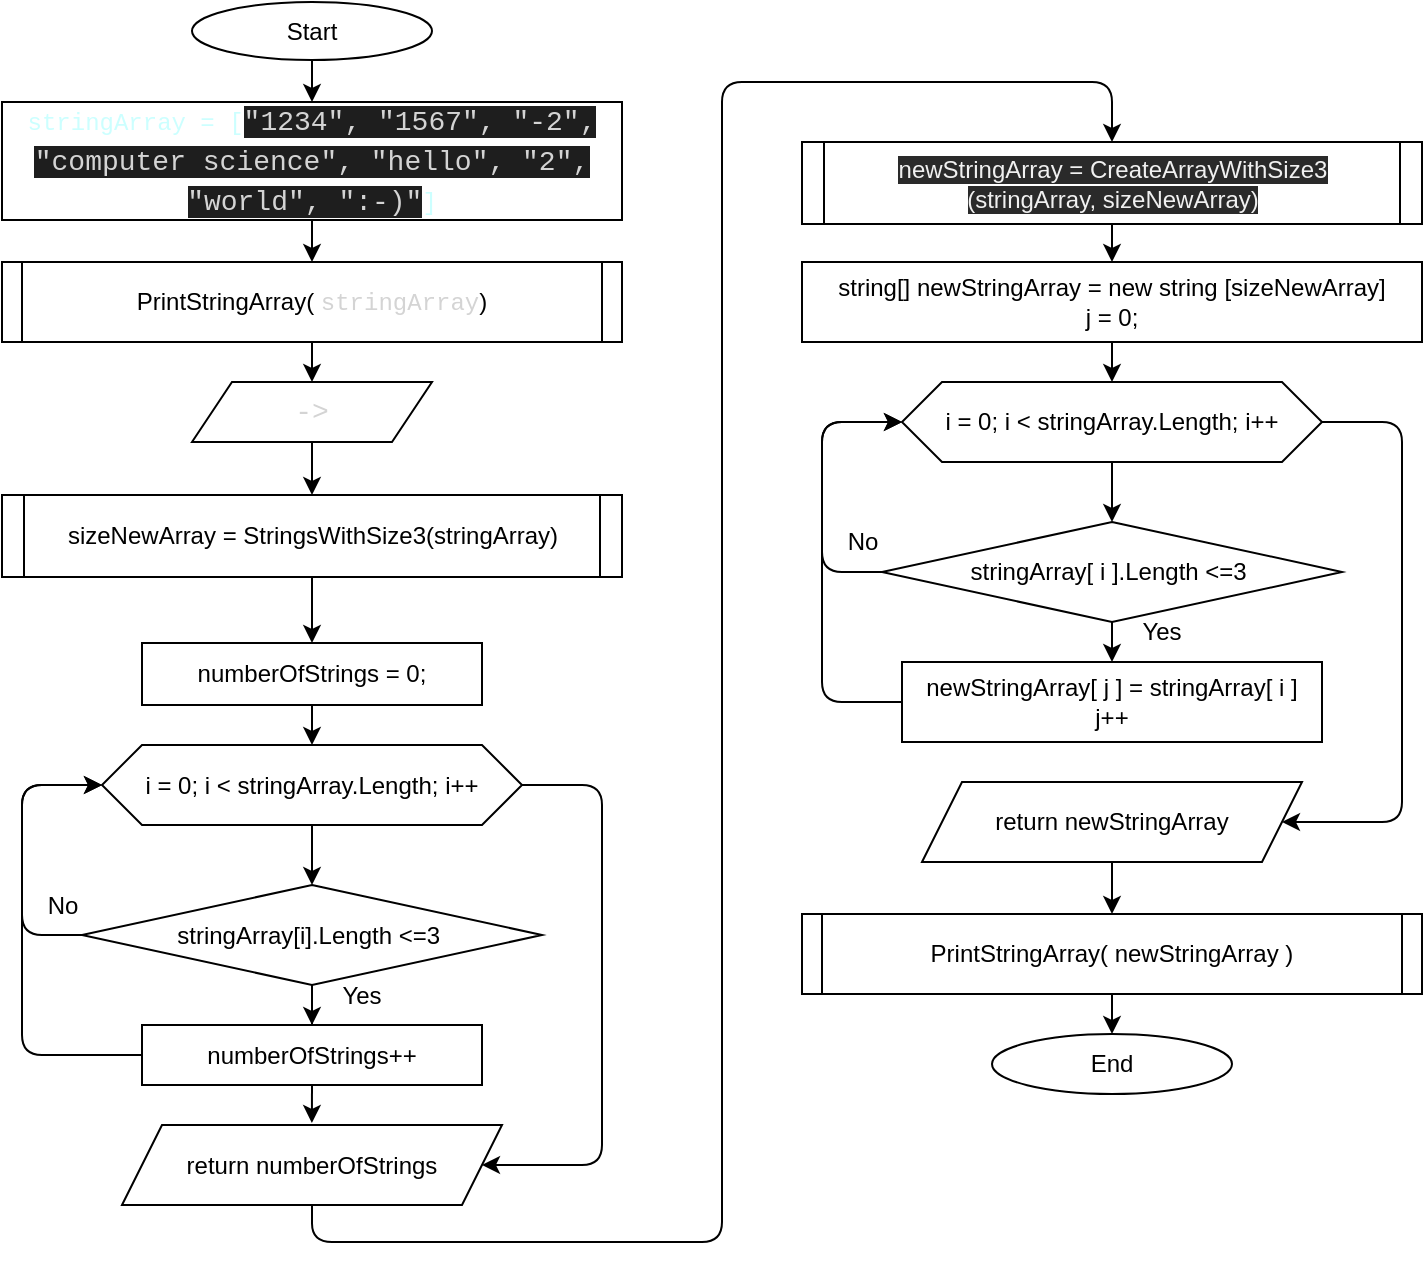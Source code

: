 <mxfile>
    <diagram id="A6qKz853pdkCeLEr18xp" name="Страница 1">
        <mxGraphModel dx="1132" dy="1763" grid="1" gridSize="10" guides="1" tooltips="1" connect="1" arrows="1" fold="1" page="1" pageScale="1" pageWidth="827" pageHeight="1169" math="0" shadow="0">
            <root>
                <mxCell id="0"/>
                <mxCell id="1" parent="0"/>
                <mxCell id="2" value="" style="edgeStyle=none;html=1;" parent="1" source="3" target="5" edge="1">
                    <mxGeometry relative="1" as="geometry"/>
                </mxCell>
                <mxCell id="3" value="Start" style="ellipse;whiteSpace=wrap;html=1;" parent="1" vertex="1">
                    <mxGeometry x="175" y="-1160" width="120" height="29" as="geometry"/>
                </mxCell>
                <mxCell id="4" value="" style="edgeStyle=none;html=1;fontSize=12;" parent="1" source="5" target="73" edge="1">
                    <mxGeometry relative="1" as="geometry"/>
                </mxCell>
                <mxCell id="5" value="&lt;div style=&quot;font-family: &amp;#34;consolas&amp;#34; , &amp;#34;courier new&amp;#34; , monospace ; line-height: 19px&quot;&gt;&lt;font style=&quot;font-size: 12px&quot; color=&quot;#ccffff&quot;&gt;stringArray = [&lt;/font&gt;&lt;span style=&quot;background-color: rgb(30 , 30 , 30) ; color: rgb(212 , 212 , 212) ; font-family: &amp;#34;consolas&amp;#34; , &amp;#34;courier new&amp;#34; , monospace ; font-size: 14px&quot;&gt;&quot;1234&quot;, &quot;1567&quot;, &quot;-2&quot;, &quot;computer science&quot;,&amp;nbsp;&lt;/span&gt;&lt;span style=&quot;background-color: rgb(30 , 30 , 30) ; color: rgb(212 , 212 , 212) ; font-family: &amp;#34;consolas&amp;#34; , &amp;#34;courier new&amp;#34; , monospace ; font-size: 14px&quot;&gt;&quot;hello&quot;, &quot;2&quot;, &quot;world&quot;, &quot;:-)&quot;&lt;/span&gt;&lt;span style=&quot;color: rgb(204 , 255 , 255)&quot;&gt;]&lt;/span&gt;&lt;/div&gt;" style="whiteSpace=wrap;html=1;" parent="1" vertex="1">
                    <mxGeometry x="80" y="-1110" width="310" height="59" as="geometry"/>
                </mxCell>
                <mxCell id="72" value="" style="edgeStyle=none;html=1;fontSize=12;" parent="1" source="73" edge="1">
                    <mxGeometry relative="1" as="geometry">
                        <mxPoint x="235" y="-970" as="targetPoint"/>
                    </mxGeometry>
                </mxCell>
                <mxCell id="73" value="PrintStringArray(&amp;nbsp;&lt;span style=&quot;color: rgb(212 , 212 , 212) ; font-family: &amp;#34;consolas&amp;#34; , &amp;#34;courier new&amp;#34; , monospace&quot;&gt;stringArray&lt;/span&gt;)" style="shape=process;whiteSpace=wrap;html=1;backgroundOutline=1;size=0.032;" parent="1" vertex="1">
                    <mxGeometry x="80" y="-1030" width="310" height="40" as="geometry"/>
                </mxCell>
                <mxCell id="103" value="" style="edgeStyle=none;html=1;fontSize=12;" parent="1" edge="1">
                    <mxGeometry relative="1" as="geometry">
                        <mxPoint x="235" y="-650.5" as="sourcePoint"/>
                        <mxPoint x="235" y="-620.5" as="targetPoint"/>
                    </mxGeometry>
                </mxCell>
                <mxCell id="110" value="" style="edgeStyle=none;html=1;fontSize=12;" edge="1" parent="1" source="111" target="112">
                    <mxGeometry relative="1" as="geometry"/>
                </mxCell>
                <mxCell id="111" value="PrintStringArray( newStringArray )" style="shape=process;whiteSpace=wrap;html=1;backgroundOutline=1;size=0.032;" vertex="1" parent="1">
                    <mxGeometry x="480" y="-704" width="310" height="40" as="geometry"/>
                </mxCell>
                <mxCell id="112" value="End" style="ellipse;whiteSpace=wrap;html=1;" vertex="1" parent="1">
                    <mxGeometry x="575" y="-644" width="120" height="30" as="geometry"/>
                </mxCell>
                <mxCell id="133" value="" style="edgeStyle=none;html=1;entryX=0.5;entryY=0;entryDx=0;entryDy=0;" edge="1" parent="1" source="134" target="138">
                    <mxGeometry relative="1" as="geometry">
                        <mxPoint x="235" y="-920" as="targetPoint"/>
                    </mxGeometry>
                </mxCell>
                <mxCell id="134" value="&lt;div style=&quot;color: rgb(212 , 212 , 212) ; font-family: &amp;#34;consolas&amp;#34; , &amp;#34;courier new&amp;#34; , monospace ; font-size: 14px ; line-height: 19px&quot;&gt;&amp;nbsp;-&amp;gt;&amp;nbsp;&lt;/div&gt;" style="shape=parallelogram;perimeter=parallelogramPerimeter;whiteSpace=wrap;html=1;fixedSize=1;labelBackgroundColor=none;fontSize=12;" vertex="1" parent="1">
                    <mxGeometry x="175" y="-970" width="120" height="30" as="geometry"/>
                </mxCell>
                <mxCell id="137" value="" style="edgeStyle=none;html=1;fontSize=12;entryX=0.5;entryY=0;entryDx=0;entryDy=0;" edge="1" parent="1" source="138">
                    <mxGeometry relative="1" as="geometry">
                        <mxPoint x="235" y="-839.5" as="targetPoint"/>
                    </mxGeometry>
                </mxCell>
                <mxCell id="138" value="sizeNewArray = StringsWithSize3(stringArray)" style="shape=process;whiteSpace=wrap;html=1;backgroundOutline=1;size=0.034;" vertex="1" parent="1">
                    <mxGeometry x="80" y="-913.5" width="310" height="41" as="geometry"/>
                </mxCell>
                <mxCell id="142" value="" style="edgeStyle=none;html=1;fontSize=12;" edge="1" parent="1" source="143" target="146">
                    <mxGeometry relative="1" as="geometry"/>
                </mxCell>
                <mxCell id="143" value="numberOfStrings = 0;" style="whiteSpace=wrap;html=1;" vertex="1" parent="1">
                    <mxGeometry x="150" y="-839.5" width="170" height="31" as="geometry"/>
                </mxCell>
                <mxCell id="144" value="" style="edgeStyle=none;html=1;fontSize=12;" edge="1" parent="1" source="146" target="149">
                    <mxGeometry relative="1" as="geometry"/>
                </mxCell>
                <mxCell id="145" value="" style="edgeStyle=none;html=1;fontSize=12;" edge="1" parent="1" source="146" target="155">
                    <mxGeometry relative="1" as="geometry">
                        <Array as="points">
                            <mxPoint x="380" y="-768.5"/>
                            <mxPoint x="380" y="-678.5"/>
                            <mxPoint x="380" y="-578.5"/>
                        </Array>
                    </mxGeometry>
                </mxCell>
                <mxCell id="146" value="i = 0; i &amp;lt; stringArray.Length; i++" style="shape=hexagon;perimeter=hexagonPerimeter2;whiteSpace=wrap;html=1;fixedSize=1;labelBackgroundColor=none;fontSize=12;" vertex="1" parent="1">
                    <mxGeometry x="130" y="-788.5" width="210" height="40" as="geometry"/>
                </mxCell>
                <mxCell id="147" value="" style="edgeStyle=none;html=1;fontSize=12;" edge="1" parent="1" source="149" target="151">
                    <mxGeometry relative="1" as="geometry"/>
                </mxCell>
                <mxCell id="148" style="edgeStyle=none;html=1;fontSize=12;exitX=0;exitY=0.5;exitDx=0;exitDy=0;entryX=0;entryY=0.5;entryDx=0;entryDy=0;" edge="1" parent="1" source="149" target="146">
                    <mxGeometry relative="1" as="geometry">
                        <mxPoint x="120" y="-768.5" as="targetPoint"/>
                        <Array as="points">
                            <mxPoint x="90" y="-693.5"/>
                            <mxPoint x="90" y="-768.5"/>
                        </Array>
                    </mxGeometry>
                </mxCell>
                <mxCell id="149" value="stringArray[i].Length &amp;lt;=3&amp;nbsp;" style="rhombus;whiteSpace=wrap;html=1;labelBackgroundColor=none;" vertex="1" parent="1">
                    <mxGeometry x="120" y="-718.5" width="230" height="50" as="geometry"/>
                </mxCell>
                <mxCell id="150" style="edgeStyle=none;html=1;entryX=0;entryY=0.5;entryDx=0;entryDy=0;fontSize=12;exitX=0;exitY=0.5;exitDx=0;exitDy=0;" edge="1" parent="1" source="151" target="146">
                    <mxGeometry relative="1" as="geometry">
                        <Array as="points">
                            <mxPoint x="90" y="-633.5"/>
                            <mxPoint x="90" y="-678.5"/>
                            <mxPoint x="90" y="-728.5"/>
                            <mxPoint x="90" y="-768.5"/>
                        </Array>
                    </mxGeometry>
                </mxCell>
                <mxCell id="179" style="edgeStyle=none;html=1;exitX=0.5;exitY=1;exitDx=0;exitDy=0;" edge="1" parent="1" source="151">
                    <mxGeometry relative="1" as="geometry">
                        <mxPoint x="234.941" y="-599.5" as="targetPoint"/>
                    </mxGeometry>
                </mxCell>
                <mxCell id="151" value="&lt;span&gt;numberOfStrings++&lt;/span&gt;" style="whiteSpace=wrap;html=1;labelBackgroundColor=none;" vertex="1" parent="1">
                    <mxGeometry x="150" y="-648.5" width="170" height="30" as="geometry"/>
                </mxCell>
                <mxCell id="152" value="Yes" style="text;html=1;strokeColor=none;fillColor=none;align=center;verticalAlign=middle;whiteSpace=wrap;rounded=0;labelBackgroundColor=none;fontSize=12;" vertex="1" parent="1">
                    <mxGeometry x="230" y="-678.5" width="60" height="30" as="geometry"/>
                </mxCell>
                <mxCell id="153" value="No" style="text;html=1;align=center;verticalAlign=middle;resizable=0;points=[];autosize=1;strokeColor=none;fillColor=none;fontSize=12;" vertex="1" parent="1">
                    <mxGeometry x="95" y="-718.5" width="30" height="20" as="geometry"/>
                </mxCell>
                <mxCell id="178" style="edgeStyle=none;html=1;entryX=0.5;entryY=0;entryDx=0;entryDy=0;exitX=0.5;exitY=1;exitDx=0;exitDy=0;" edge="1" parent="1" source="155" target="160">
                    <mxGeometry relative="1" as="geometry">
                        <Array as="points">
                            <mxPoint x="235" y="-540"/>
                            <mxPoint x="440" y="-540"/>
                            <mxPoint x="440" y="-1120"/>
                            <mxPoint x="635" y="-1120"/>
                        </Array>
                    </mxGeometry>
                </mxCell>
                <mxCell id="155" value="return numberOfStrings" style="shape=parallelogram;perimeter=parallelogramPerimeter;whiteSpace=wrap;html=1;fixedSize=1;labelBackgroundColor=none;" vertex="1" parent="1">
                    <mxGeometry x="140" y="-598.5" width="190" height="40" as="geometry"/>
                </mxCell>
                <mxCell id="159" value="" style="edgeStyle=none;html=1;fontSize=12;" edge="1" parent="1" source="160" target="164">
                    <mxGeometry relative="1" as="geometry"/>
                </mxCell>
                <mxCell id="160" value="&#10;&#10;&lt;span style=&quot;color: rgb(240, 240, 240); font-family: helvetica; font-size: 12px; font-style: normal; font-weight: 400; letter-spacing: normal; text-align: center; text-indent: 0px; text-transform: none; word-spacing: 0px; background-color: rgb(42, 42, 42); display: inline; float: none;&quot;&gt;newStringArray = CreateArrayWithSize3&lt;/span&gt;&lt;br style=&quot;color: rgb(240, 240, 240); font-family: helvetica; font-size: 12px; font-style: normal; font-weight: 400; letter-spacing: normal; text-align: center; text-indent: 0px; text-transform: none; word-spacing: 0px; background-color: rgb(42, 42, 42);&quot;&gt;&lt;span style=&quot;color: rgb(240, 240, 240); font-family: helvetica; font-size: 12px; font-style: normal; font-weight: 400; letter-spacing: normal; text-align: center; text-indent: 0px; text-transform: none; word-spacing: 0px; background-color: rgb(42, 42, 42); display: inline; float: none;&quot;&gt;(stringArray, sizeNewArray)&lt;/span&gt;&#10;&#10;" style="shape=process;whiteSpace=wrap;html=1;backgroundOutline=1;size=0.034;" vertex="1" parent="1">
                    <mxGeometry x="480" y="-1090" width="310" height="41" as="geometry"/>
                </mxCell>
                <mxCell id="163" value="" style="edgeStyle=none;html=1;fontSize=12;" edge="1" parent="1" source="164" target="167">
                    <mxGeometry relative="1" as="geometry"/>
                </mxCell>
                <mxCell id="164" value="&lt;span&gt;string[] newStringArray = new string [&lt;/span&gt;sizeNewArray&lt;span&gt;]&lt;br&gt;j = 0;&lt;br&gt;&lt;/span&gt;" style="whiteSpace=wrap;html=1;" vertex="1" parent="1">
                    <mxGeometry x="480" y="-1030" width="310" height="40" as="geometry"/>
                </mxCell>
                <mxCell id="165" value="" style="edgeStyle=none;html=1;fontSize=12;" edge="1" parent="1" source="167" target="170">
                    <mxGeometry relative="1" as="geometry"/>
                </mxCell>
                <mxCell id="166" value="" style="edgeStyle=none;html=1;fontSize=12;" edge="1" parent="1" source="167" target="176">
                    <mxGeometry relative="1" as="geometry">
                        <Array as="points">
                            <mxPoint x="780" y="-950"/>
                            <mxPoint x="780" y="-860"/>
                            <mxPoint x="780" y="-750"/>
                        </Array>
                    </mxGeometry>
                </mxCell>
                <mxCell id="167" value="i = 0; i &amp;lt; stringArray.Length; i++" style="shape=hexagon;perimeter=hexagonPerimeter2;whiteSpace=wrap;html=1;fixedSize=1;labelBackgroundColor=none;fontSize=12;" vertex="1" parent="1">
                    <mxGeometry x="530" y="-970" width="210" height="40" as="geometry"/>
                </mxCell>
                <mxCell id="168" value="" style="edgeStyle=none;html=1;fontSize=12;" edge="1" parent="1" source="170" target="172">
                    <mxGeometry relative="1" as="geometry"/>
                </mxCell>
                <mxCell id="169" style="edgeStyle=none;html=1;fontSize=12;exitX=0;exitY=0.5;exitDx=0;exitDy=0;entryX=0;entryY=0.5;entryDx=0;entryDy=0;" edge="1" parent="1" source="170" target="167">
                    <mxGeometry relative="1" as="geometry">
                        <mxPoint x="520" y="-950" as="targetPoint"/>
                        <Array as="points">
                            <mxPoint x="490" y="-875"/>
                            <mxPoint x="490" y="-950"/>
                        </Array>
                    </mxGeometry>
                </mxCell>
                <mxCell id="170" value="stringArray[ i ].Length &amp;lt;=3&amp;nbsp;" style="rhombus;whiteSpace=wrap;html=1;labelBackgroundColor=none;" vertex="1" parent="1">
                    <mxGeometry x="520" y="-900" width="230" height="50" as="geometry"/>
                </mxCell>
                <mxCell id="171" style="edgeStyle=none;html=1;entryX=0;entryY=0.5;entryDx=0;entryDy=0;fontSize=12;exitX=0;exitY=0.5;exitDx=0;exitDy=0;" edge="1" parent="1" source="172" target="167">
                    <mxGeometry relative="1" as="geometry">
                        <Array as="points">
                            <mxPoint x="490" y="-810"/>
                            <mxPoint x="490" y="-860"/>
                            <mxPoint x="490" y="-910"/>
                            <mxPoint x="490" y="-950"/>
                        </Array>
                    </mxGeometry>
                </mxCell>
                <mxCell id="172" value="newStringArray[ j ] = stringArray[ i ]&lt;br&gt;j++" style="whiteSpace=wrap;html=1;labelBackgroundColor=none;" vertex="1" parent="1">
                    <mxGeometry x="530" y="-830" width="210" height="40" as="geometry"/>
                </mxCell>
                <mxCell id="173" value="Yes" style="text;html=1;strokeColor=none;fillColor=none;align=center;verticalAlign=middle;whiteSpace=wrap;rounded=0;labelBackgroundColor=none;fontSize=12;" vertex="1" parent="1">
                    <mxGeometry x="630" y="-860" width="60" height="30" as="geometry"/>
                </mxCell>
                <mxCell id="174" value="No" style="text;html=1;align=center;verticalAlign=middle;resizable=0;points=[];autosize=1;strokeColor=none;fillColor=none;fontSize=12;" vertex="1" parent="1">
                    <mxGeometry x="495" y="-900" width="30" height="20" as="geometry"/>
                </mxCell>
                <mxCell id="175" value="" style="edgeStyle=none;html=1;fontSize=12;" edge="1" parent="1" source="176" target="111">
                    <mxGeometry relative="1" as="geometry">
                        <mxPoint x="635" y="-710" as="targetPoint"/>
                    </mxGeometry>
                </mxCell>
                <mxCell id="176" value="return newStringArray" style="shape=parallelogram;perimeter=parallelogramPerimeter;whiteSpace=wrap;html=1;fixedSize=1;labelBackgroundColor=none;" vertex="1" parent="1">
                    <mxGeometry x="540" y="-770" width="190" height="40" as="geometry"/>
                </mxCell>
            </root>
        </mxGraphModel>
    </diagram>
</mxfile>